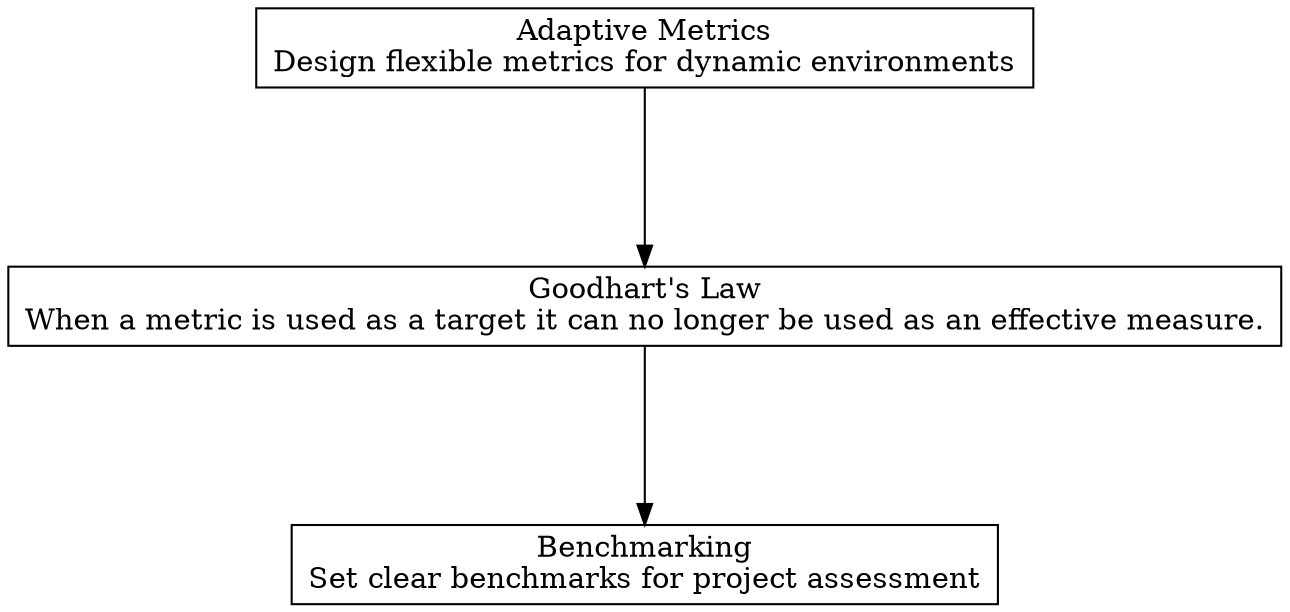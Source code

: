 digraph "" {
	graph [nodesep=0.6,
		rankdir=TB,
		ranksep=1.2
	];
	node [label="\N",
		shape=box
	];
	Benchmarking	[label="Benchmarking\nSet clear benchmarks for project assessment"];
	"Goodhart's Law"	[label="Goodhart's Law\nWhen a metric is used as a target it can no longer be used as an effective measure.\n"];
	"Goodhart's Law" -> Benchmarking;
	"Adaptive Metrics"	[label="Adaptive Metrics\nDesign flexible metrics for dynamic environments"];
	"Adaptive Metrics" -> "Goodhart's Law";
}

